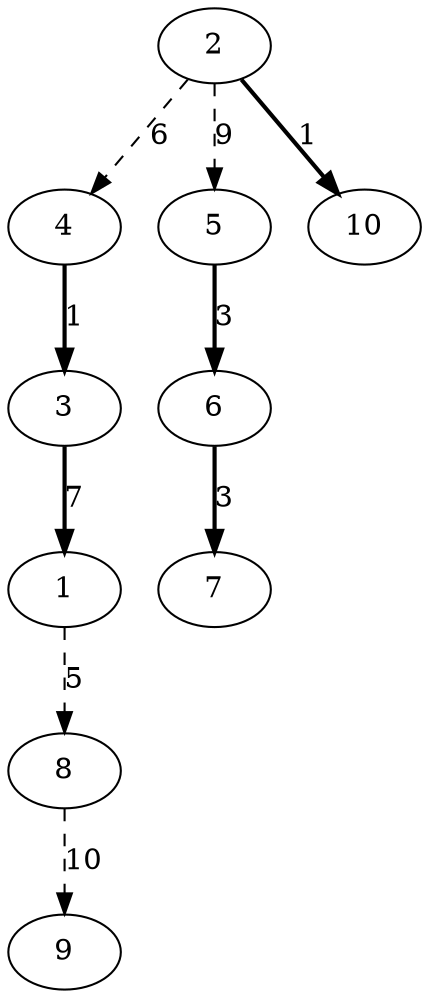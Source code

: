 digraph G {
4 -> 3 [style=bold, label=1];
3 -> 1 [style=bold, label=7];
5 -> 6 [style=bold, label=3];
6 -> 7 [style=bold, label=3];
2 -> 10 [style=bold, label=1];
2 -> 4 [style=dashed, label=6];
2 -> 5 [style=dashed, label=9];
1 -> 8 [style=dashed, label=5];
8 -> 9 [style=dashed, label=10];
1; 
2; 
3; 
4; 
5; 
6; 
7; 
8; 
9; 
10; 
}
